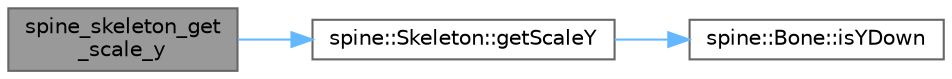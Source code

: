 digraph "spine_skeleton_get_scale_y"
{
 // LATEX_PDF_SIZE
  bgcolor="transparent";
  edge [fontname=Helvetica,fontsize=10,labelfontname=Helvetica,labelfontsize=10];
  node [fontname=Helvetica,fontsize=10,shape=box,height=0.2,width=0.4];
  rankdir="LR";
  Node1 [id="Node000001",label="spine_skeleton_get\l_scale_y",height=0.2,width=0.4,color="gray40", fillcolor="grey60", style="filled", fontcolor="black",tooltip=" "];
  Node1 -> Node2 [id="edge1_Node000001_Node000002",color="steelblue1",style="solid",tooltip=" "];
  Node2 [id="Node000002",label="spine::Skeleton::getScaleY",height=0.2,width=0.4,color="grey40", fillcolor="white", style="filled",URL="$classspine_1_1_skeleton.html#a3cd670f19511521d0862d450be7c0d38",tooltip=" "];
  Node2 -> Node3 [id="edge2_Node000002_Node000003",color="steelblue1",style="solid",tooltip=" "];
  Node3 [id="Node000003",label="spine::Bone::isYDown",height=0.2,width=0.4,color="grey40", fillcolor="white", style="filled",URL="$classspine_1_1_bone.html#a2f9e050d7bf621a1a6dbb4432fae8666",tooltip=" "];
}
